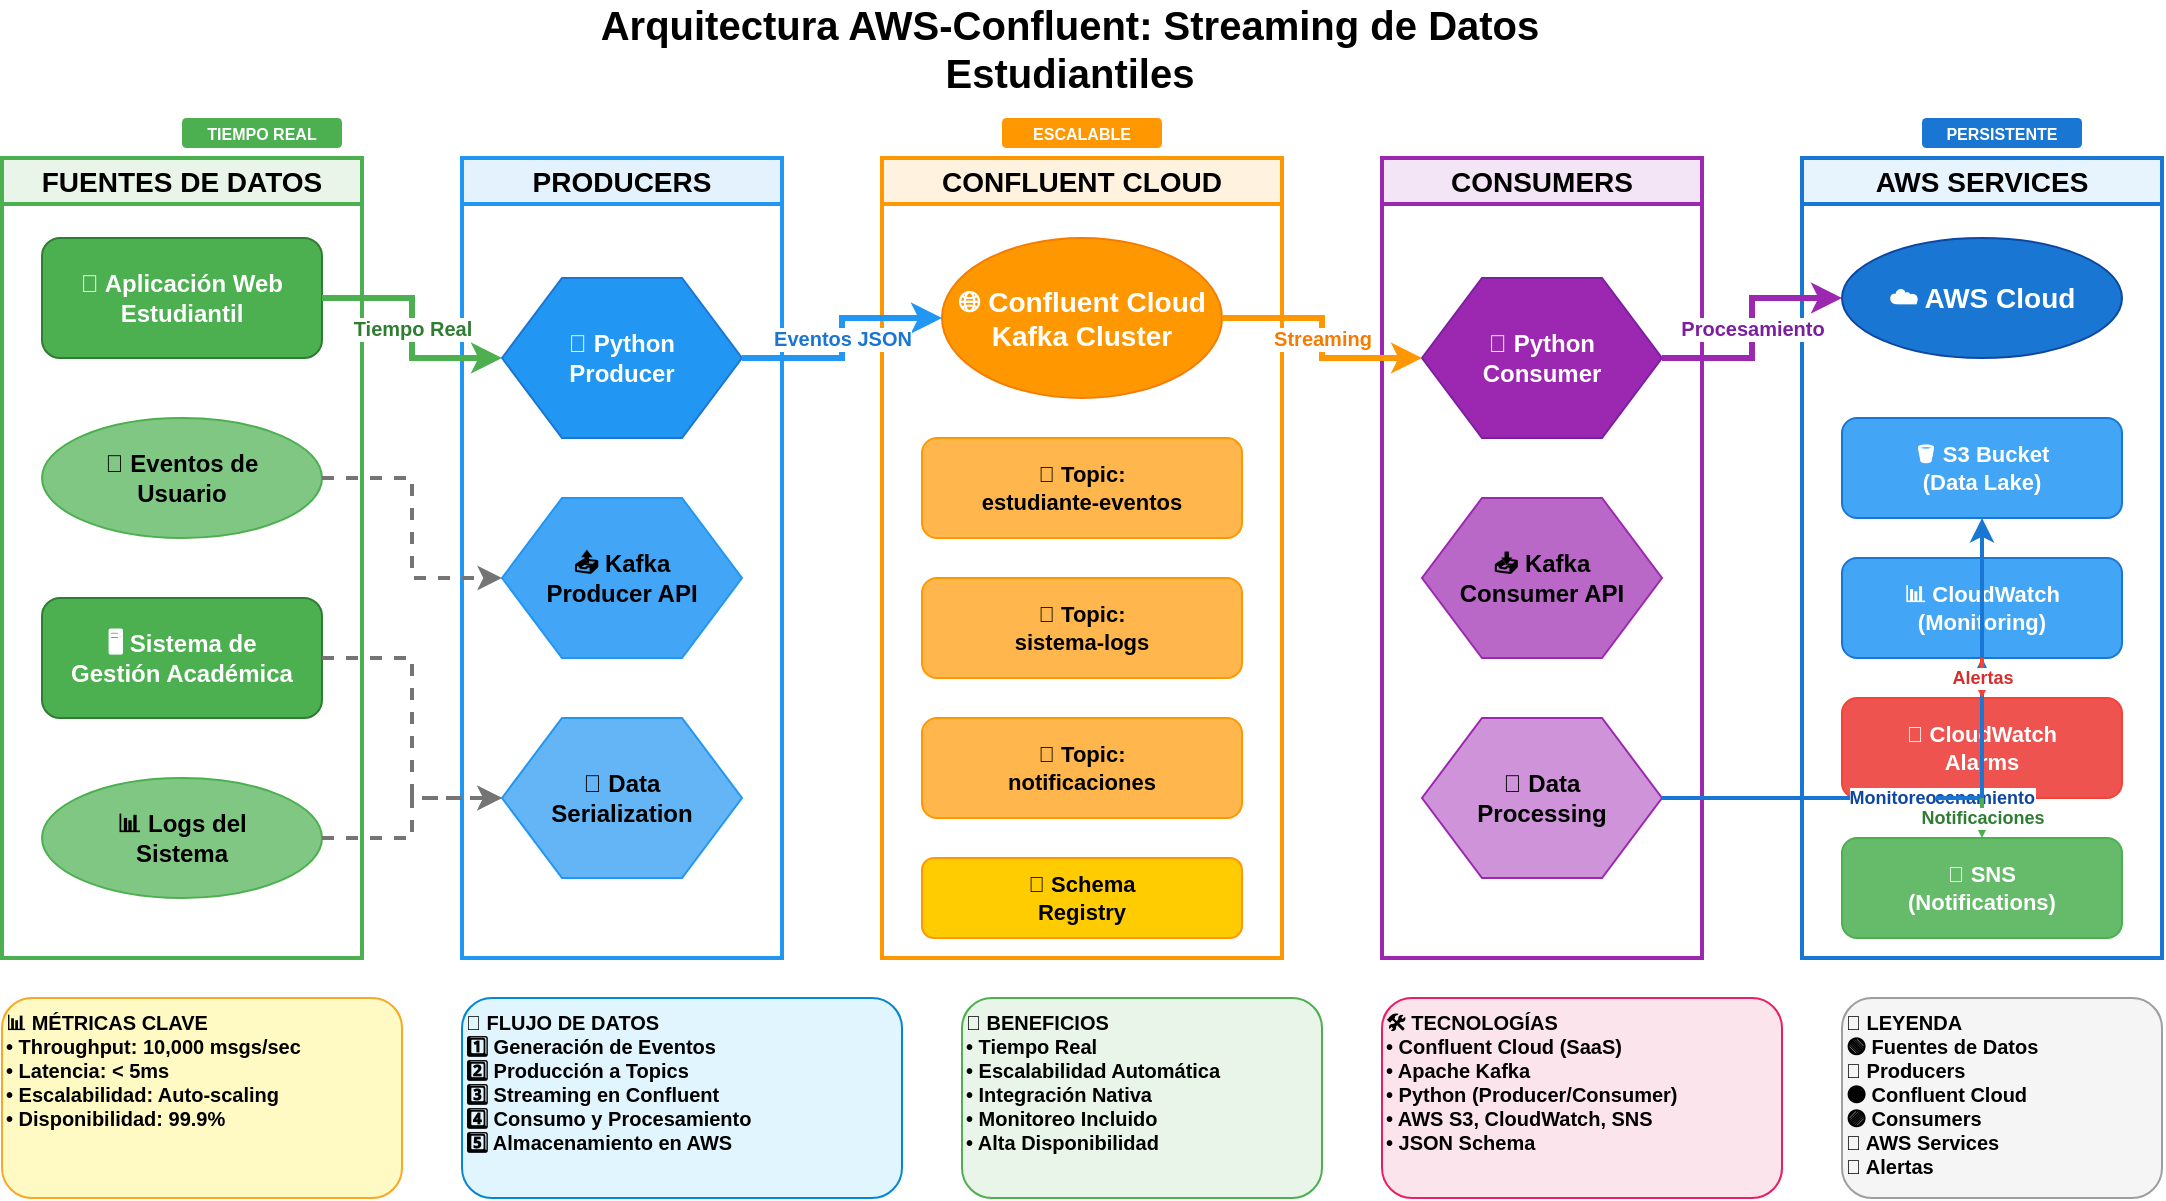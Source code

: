 <?xml version="1.0" encoding="UTF-8"?>
<mxfile version="24.6.4" type="device">
  <diagram name="AWS-Confluent Architecture" id="aws-confluent-diagram">
    <mxGraphModel dx="1422" dy="754" grid="1" gridSize="10" guides="1" tooltips="1" connect="1" arrows="1" fold="1" page="1" pageScale="1" pageWidth="1169" pageHeight="827" math="0" shadow="0">
      <root>
        <mxCell id="0" />
        <mxCell id="1" parent="0" />
        
        <!-- Título Principal -->
        <mxCell id="title" value="Arquitectura AWS-Confluent: Streaming de Datos Estudiantiles" style="text;html=1;strokeColor=none;fillColor=none;align=center;verticalAlign=middle;whiteSpace=wrap;rounded=0;fontSize=20;fontStyle=1" vertex="1" parent="1">
          <mxGeometry x="284" y="30" width="600" height="30" as="geometry" />
        </mxCell>
        
        <!-- Capa 1: Fuentes de Datos -->
        <mxCell id="sources-container" value="FUENTES DE DATOS" style="swimlane;whiteSpace=wrap;html=1;fontSize=14;fontStyle=1;fillColor=#E8F5E8;strokeColor=#4CAF50;strokeWidth=2" vertex="1" parent="1">
          <mxGeometry x="50" y="100" width="180" height="400" as="geometry" />
        </mxCell>
        
        <mxCell id="web-app" value="📱 Aplicación Web&#xa;Estudiantil" style="rounded=1;whiteSpace=wrap;html=1;fontSize=12;fillColor=#4CAF50;strokeColor=#2E7D32;fontColor=white;fontStyle=1" vertex="1" parent="sources-container">
          <mxGeometry x="20" y="40" width="140" height="60" as="geometry" />
        </mxCell>
        
        <mxCell id="user-events" value="👥 Eventos de&#xa;Usuario" style="ellipse;whiteSpace=wrap;html=1;fontSize=12;fillColor=#81C784;strokeColor=#4CAF50;fontStyle=1" vertex="1" parent="sources-container">
          <mxGeometry x="20" y="130" width="140" height="60" as="geometry" />
        </mxCell>
        
        <mxCell id="academic-system" value="🖥️ Sistema de&#xa;Gestión Académica" style="rounded=1;whiteSpace=wrap;html=1;fontSize=12;fillColor=#4CAF50;strokeColor=#2E7D32;fontColor=white;fontStyle=1" vertex="1" parent="sources-container">
          <mxGeometry x="20" y="220" width="140" height="60" as="geometry" />
        </mxCell>
        
        <mxCell id="system-logs" value="📊 Logs del&#xa;Sistema" style="ellipse;whiteSpace=wrap;html=1;fontSize=12;fillColor=#81C784;strokeColor=#4CAF50;fontStyle=1" vertex="1" parent="sources-container">
          <mxGeometry x="20" y="310" width="140" height="60" as="geometry" />
        </mxCell>
        
        <!-- Capa 2: Producers -->
        <mxCell id="producers-container" value="PRODUCERS" style="swimlane;whiteSpace=wrap;html=1;fontSize=14;fontStyle=1;fillColor=#E3F2FD;strokeColor=#2196F3;strokeWidth=2" vertex="1" parent="1">
          <mxGeometry x="280" y="100" width="160" height="400" as="geometry" />
        </mxCell>
        
        <mxCell id="python-producer" value="🐍 Python&#xa;Producer" style="shape=hexagon;perimeter=hexagonPerimeter2;whiteSpace=wrap;html=1;fontSize=12;fillColor=#2196F3;strokeColor=#1976D2;fontColor=white;fontStyle=1" vertex="1" parent="producers-container">
          <mxGeometry x="20" y="60" width="120" height="80" as="geometry" />
        </mxCell>
        
        <mxCell id="kafka-api" value="📤 Kafka&#xa;Producer API" style="shape=hexagon;perimeter=hexagonPerimeter2;whiteSpace=wrap;html=1;fontSize=12;fillColor=#42A5F5;strokeColor=#2196F3;fontStyle=1" vertex="1" parent="producers-container">
          <mxGeometry x="20" y="170" width="120" height="80" as="geometry" />
        </mxCell>
        
        <mxCell id="serialization" value="🔄 Data&#xa;Serialization" style="shape=hexagon;perimeter=hexagonPerimeter2;whiteSpace=wrap;html=1;fontSize=12;fillColor=#64B5F6;strokeColor=#2196F3;fontStyle=1" vertex="1" parent="producers-container">
          <mxGeometry x="20" y="280" width="120" height="80" as="geometry" />
        </mxCell>
        
        <!-- Capa 3: Confluent Cloud -->
        <mxCell id="confluent-container" value="CONFLUENT CLOUD" style="swimlane;whiteSpace=wrap;html=1;fontSize=14;fontStyle=1;fillColor=#FFF3E0;strokeColor=#FF9800;strokeWidth=2" vertex="1" parent="1">
          <mxGeometry x="490" y="100" width="200" height="400" as="geometry" />
        </mxCell>
        
        <mxCell id="confluent-cloud" value="🌐 Confluent Cloud&#xa;Kafka Cluster" style="ellipse;whiteSpace=wrap;html=1;fontSize=14;fillColor=#FF9800;strokeColor=#F57C00;fontColor=white;fontStyle=1" vertex="1" parent="confluent-container">
          <mxGeometry x="30" y="40" width="140" height="80" as="geometry" />
        </mxCell>
        
        <mxCell id="topic-estudiante" value="📂 Topic:&#xa;estudiante-eventos" style="rounded=1;whiteSpace=wrap;html=1;fontSize=11;fillColor=#FFB74D;strokeColor=#FF9800;fontStyle=1" vertex="1" parent="confluent-container">
          <mxGeometry x="20" y="140" width="160" height="50" as="geometry" />
        </mxCell>
        
        <mxCell id="topic-logs" value="📂 Topic:&#xa;sistema-logs" style="rounded=1;whiteSpace=wrap;html=1;fontSize=11;fillColor=#FFB74D;strokeColor=#FF9800;fontStyle=1" vertex="1" parent="confluent-container">
          <mxGeometry x="20" y="210" width="160" height="50" as="geometry" />
        </mxCell>
        
        <mxCell id="topic-notif" value="📂 Topic:&#xa;notificaciones" style="rounded=1;whiteSpace=wrap;html=1;fontSize=11;fillColor=#FFB74D;strokeColor=#FF9800;fontStyle=1" vertex="1" parent="confluent-container">
          <mxGeometry x="20" y="280" width="160" height="50" as="geometry" />
        </mxCell>
        
        <mxCell id="schema-registry" value="🔧 Schema&#xa;Registry" style="rounded=1;whiteSpace=wrap;html=1;fontSize=11;fillColor=#FFCC02;strokeColor=#FF9800;fontStyle=1" vertex="1" parent="confluent-container">
          <mxGeometry x="20" y="350" width="160" height="40" as="geometry" />
        </mxCell>
        
        <!-- Capa 4: Consumers -->
        <mxCell id="consumers-container" value="CONSUMERS" style="swimlane;whiteSpace=wrap;html=1;fontSize=14;fontStyle=1;fillColor=#F3E5F5;strokeColor=#9C27B0;strokeWidth=2" vertex="1" parent="1">
          <mxGeometry x="740" y="100" width="160" height="400" as="geometry" />
        </mxCell>
        
        <mxCell id="python-consumer" value="🐍 Python&#xa;Consumer" style="shape=hexagon;perimeter=hexagonPerimeter2;whiteSpace=wrap;html=1;fontSize=12;fillColor=#9C27B0;strokeColor=#7B1FA2;fontColor=white;fontStyle=1" vertex="1" parent="consumers-container">
          <mxGeometry x="20" y="60" width="120" height="80" as="geometry" />
        </mxCell>
        
        <mxCell id="kafka-consumer-api" value="📥 Kafka&#xa;Consumer API" style="shape=hexagon;perimeter=hexagonPerimeter2;whiteSpace=wrap;html=1;fontSize=12;fillColor=#BA68C8;strokeColor=#9C27B0;fontStyle=1" vertex="1" parent="consumers-container">
          <mxGeometry x="20" y="170" width="120" height="80" as="geometry" />
        </mxCell>
        
        <mxCell id="data-processing" value="🔄 Data&#xa;Processing" style="shape=hexagon;perimeter=hexagonPerimeter2;whiteSpace=wrap;html=1;fontSize=12;fillColor=#CE93D8;strokeColor=#9C27B0;fontStyle=1" vertex="1" parent="consumers-container">
          <mxGeometry x="20" y="280" width="120" height="80" as="geometry" />
        </mxCell>
        
        <!-- Capa 5: AWS Services -->
        <mxCell id="aws-container" value="AWS SERVICES" style="swimlane;whiteSpace=wrap;html=1;fontSize=14;fontStyle=1;fillColor=#E8F4FD;strokeColor=#1976D2;strokeWidth=2" vertex="1" parent="1">
          <mxGeometry x="950" y="100" width="180" height="400" as="geometry" />
        </mxCell>
        
        <mxCell id="aws-cloud" value="☁️ AWS Cloud" style="ellipse;whiteSpace=wrap;html=1;fontSize=14;fillColor=#1976D2;strokeColor=#0D47A1;fontColor=white;fontStyle=1" vertex="1" parent="aws-container">
          <mxGeometry x="20" y="40" width="140" height="60" as="geometry" />
        </mxCell>
        
        <mxCell id="s3-bucket" value="🪣 S3 Bucket&#xa;(Data Lake)" style="rounded=1;whiteSpace=wrap;html=1;fontSize=11;fillColor=#42A5F5;strokeColor=#1976D2;fontColor=white;fontStyle=1" vertex="1" parent="aws-container">
          <mxGeometry x="20" y="130" width="140" height="50" as="geometry" />
        </mxCell>
        
        <mxCell id="cloudwatch" value="📊 CloudWatch&#xa;(Monitoring)" style="rounded=1;whiteSpace=wrap;html=1;fontSize=11;fillColor=#42A5F5;strokeColor=#1976D2;fontColor=white;fontStyle=1" vertex="1" parent="aws-container">
          <mxGeometry x="20" y="200" width="140" height="50" as="geometry" />
        </mxCell>
        
        <mxCell id="cloudwatch-alarms" value="🚨 CloudWatch&#xa;Alarms" style="rounded=1;whiteSpace=wrap;html=1;fontSize=11;fillColor=#EF5350;strokeColor=#F44336;fontColor=white;fontStyle=1" vertex="1" parent="aws-container">
          <mxGeometry x="20" y="270" width="140" height="50" as="geometry" />
        </mxCell>
        
        <mxCell id="sns" value="📧 SNS&#xa;(Notifications)" style="rounded=1;whiteSpace=wrap;html=1;fontSize=11;fillColor=#66BB6A;strokeColor=#4CAF50;fontColor=white;fontStyle=1" vertex="1" parent="aws-container">
          <mxGeometry x="20" y="340" width="140" height="50" as="geometry" />
        </mxCell>
        
        <!-- Conexiones principales -->
        <mxCell id="conn1" value="Tiempo Real" style="edgeStyle=orthogonalEdgeStyle;rounded=0;orthogonalLoop=1;jettySize=auto;html=1;strokeWidth=3;strokeColor=#4CAF50;fontColor=#2E7D32;fontStyle=1;fontSize=10" edge="1" parent="1" source="web-app" target="python-producer">
          <mxGeometry relative="1" as="geometry" />
        </mxCell>
        
        <mxCell id="conn2" value="Eventos JSON" style="edgeStyle=orthogonalEdgeStyle;rounded=0;orthogonalLoop=1;jettySize=auto;html=1;strokeWidth=3;strokeColor=#2196F3;fontColor=#1976D2;fontStyle=1;fontSize=10" edge="1" parent="1" source="python-producer" target="confluent-cloud">
          <mxGeometry relative="1" as="geometry" />
        </mxCell>
        
        <mxCell id="conn3" value="Streaming" style="edgeStyle=orthogonalEdgeStyle;rounded=0;orthogonalLoop=1;jettySize=auto;html=1;strokeWidth=3;strokeColor=#FF9800;fontColor=#F57C00;fontStyle=1;fontSize=10" edge="1" parent="1" source="confluent-cloud" target="python-consumer">
          <mxGeometry relative="1" as="geometry" />
        </mxCell>
        
        <mxCell id="conn4" value="Procesamiento" style="edgeStyle=orthogonalEdgeStyle;rounded=0;orthogonalLoop=1;jettySize=auto;html=1;strokeWidth=3;strokeColor=#9C27B0;fontColor=#7B1FA2;fontStyle=1;fontSize=10" edge="1" parent="1" source="python-consumer" target="aws-cloud">
          <mxGeometry relative="1" as="geometry" />
        </mxCell>
        
        <!-- Conexiones secundarias -->
        <mxCell id="conn5" value="" style="edgeStyle=orthogonalEdgeStyle;rounded=0;orthogonalLoop=1;jettySize=auto;html=1;strokeWidth=2;strokeColor=#757575;dashed=1" edge="1" parent="1" source="user-events" target="kafka-api">
          <mxGeometry relative="1" as="geometry" />
        </mxCell>
        
        <mxCell id="conn6" value="" style="edgeStyle=orthogonalEdgeStyle;rounded=0;orthogonalLoop=1;jettySize=auto;html=1;strokeWidth=2;strokeColor=#757575;dashed=1" edge="1" parent="1" source="academic-system" target="serialization">
          <mxGeometry relative="1" as="geometry" />
        </mxCell>
        
        <mxCell id="conn7" value="" style="edgeStyle=orthogonalEdgeStyle;rounded=0;orthogonalLoop=1;jettySize=auto;html=1;strokeWidth=2;strokeColor=#757575;dashed=1" edge="1" parent="1" source="system-logs" target="serialization">
          <mxGeometry relative="1" as="geometry" />
        </mxCell>
        
        <!-- Conexiones a AWS services -->
        <mxCell id="conn8" value="Almacenamiento" style="edgeStyle=orthogonalEdgeStyle;rounded=0;orthogonalLoop=1;jettySize=auto;html=1;strokeWidth=2;strokeColor=#1976D2;fontColor=#0D47A1;fontStyle=1;fontSize=9" edge="1" parent="1" source="data-processing" target="s3-bucket">
          <mxGeometry relative="1" as="geometry" />
        </mxCell>
        
        <mxCell id="conn9" value="Monitoreo" style="edgeStyle=orthogonalEdgeStyle;rounded=0;orthogonalLoop=1;jettySize=auto;html=1;strokeWidth=2;strokeColor=#1976D2;fontColor=#0D47A1;fontStyle=1;fontSize=9" edge="1" parent="1" source="data-processing" target="cloudwatch">
          <mxGeometry relative="1" as="geometry" />
        </mxCell>
        
        <mxCell id="conn10" value="Alertas" style="edgeStyle=orthogonalEdgeStyle;rounded=0;orthogonalLoop=1;jettySize=auto;html=1;strokeWidth=2;strokeColor=#F44336;fontColor=#D32F2F;fontStyle=1;fontSize=9;dashed=1" edge="1" parent="1" source="cloudwatch" target="cloudwatch-alarms">
          <mxGeometry relative="1" as="geometry" />
        </mxCell>
        
        <mxCell id="conn11" value="Notificaciones" style="edgeStyle=orthogonalEdgeStyle;rounded=0;orthogonalLoop=1;jettySize=auto;html=1;strokeWidth=2;strokeColor=#4CAF50;fontColor=#2E7D32;fontStyle=1;fontSize=9;dashed=1" edge="1" parent="1" source="cloudwatch-alarms" target="sns">
          <mxGeometry relative="1" as="geometry" />
        </mxCell>
        
        <!-- Métricas y anotaciones -->
        <mxCell id="metrics" value="📊 MÉTRICAS CLAVE&#xa;• Throughput: 10,000 msgs/sec&#xa;• Latencia: &lt; 5ms&#xa;• Escalabilidad: Auto-scaling&#xa;• Disponibilidad: 99.9%" style="rounded=1;whiteSpace=wrap;html=1;fontSize=10;fillColor=#FFF9C4;strokeColor=#F9A825;fontStyle=1;align=left;verticalAlign=top" vertex="1" parent="1">
          <mxGeometry x="50" y="520" width="200" height="100" as="geometry" />
        </mxCell>
        
        <mxCell id="flow-steps" value="🔄 FLUJO DE DATOS&#xa;1️⃣ Generación de Eventos&#xa;2️⃣ Producción a Topics&#xa;3️⃣ Streaming en Confluent&#xa;4️⃣ Consumo y Procesamiento&#xa;5️⃣ Almacenamiento en AWS" style="rounded=1;whiteSpace=wrap;html=1;fontSize=10;fillColor=#E1F5FE;strokeColor=#0288D1;fontStyle=1;align=left;verticalAlign=top" vertex="1" parent="1">
          <mxGeometry x="280" y="520" width="220" height="100" as="geometry" />
        </mxCell>
        
        <mxCell id="benefits" value="🎯 BENEFICIOS&#xa;• Tiempo Real&#xa;• Escalabilidad Automática&#xa;• Integración Nativa&#xa;• Monitoreo Incluido&#xa;• Alta Disponibilidad" style="rounded=1;whiteSpace=wrap;html=1;fontSize=10;fillColor=#E8F5E8;strokeColor=#4CAF50;fontStyle=1;align=left;verticalAlign=top" vertex="1" parent="1">
          <mxGeometry x="530" y="520" width="180" height="100" as="geometry" />
        </mxCell>
        
        <mxCell id="technologies" value="🛠️ TECNOLOGÍAS&#xa;• Confluent Cloud (SaaS)&#xa;• Apache Kafka&#xa;• Python (Producer/Consumer)&#xa;• AWS S3, CloudWatch, SNS&#xa;• JSON Schema" style="rounded=1;whiteSpace=wrap;html=1;fontSize=10;fillColor=#FCE4EC;strokeColor=#E91E63;fontStyle=1;align=left;verticalAlign=top" vertex="1" parent="1">
          <mxGeometry x="740" y="520" width="200" height="100" as="geometry" />
        </mxCell>
        
        <mxCell id="legend" value="🎨 LEYENDA&#xa;🟢 Fuentes de Datos&#xa;🔵 Producers&#xa;🟠 Confluent Cloud&#xa;🟣 Consumers&#xa;🔷 AWS Services&#xa;🔴 Alertas" style="rounded=1;whiteSpace=wrap;html=1;fontSize=10;fillColor=#F5F5F5;strokeColor=#9E9E9E;fontStyle=1;align=left;verticalAlign=top" vertex="1" parent="1">
          <mxGeometry x="970" y="520" width="160" height="100" as="geometry" />
        </mxCell>
        
        <!-- Etiquetas de performance -->
        <mxCell id="realtime-label" value="TIEMPO REAL" style="text;html=1;strokeColor=none;fillColor=#4CAF50;align=center;verticalAlign=middle;whiteSpace=wrap;rounded=1;fontSize=8;fontColor=white;fontStyle=1" vertex="1" parent="1">
          <mxGeometry x="140" y="80" width="80" height="15" as="geometry" />
        </mxCell>
        
        <mxCell id="scalable-label" value="ESCALABLE" style="text;html=1;strokeColor=none;fillColor=#FF9800;align=center;verticalAlign=middle;whiteSpace=wrap;rounded=1;fontSize=8;fontColor=white;fontStyle=1" vertex="1" parent="1">
          <mxGeometry x="550" y="80" width="80" height="15" as="geometry" />
        </mxCell>
        
        <mxCell id="persistent-label" value="PERSISTENTE" style="text;html=1;strokeColor=none;fillColor=#1976D2;align=center;verticalAlign=middle;whiteSpace=wrap;rounded=1;fontSize=8;fontColor=white;fontStyle=1" vertex="1" parent="1">
          <mxGeometry x="1010" y="80" width="80" height="15" as="geometry" />
        </mxCell>
        
      </root>
    </mxGraphModel>
  </diagram>
</mxfile>
